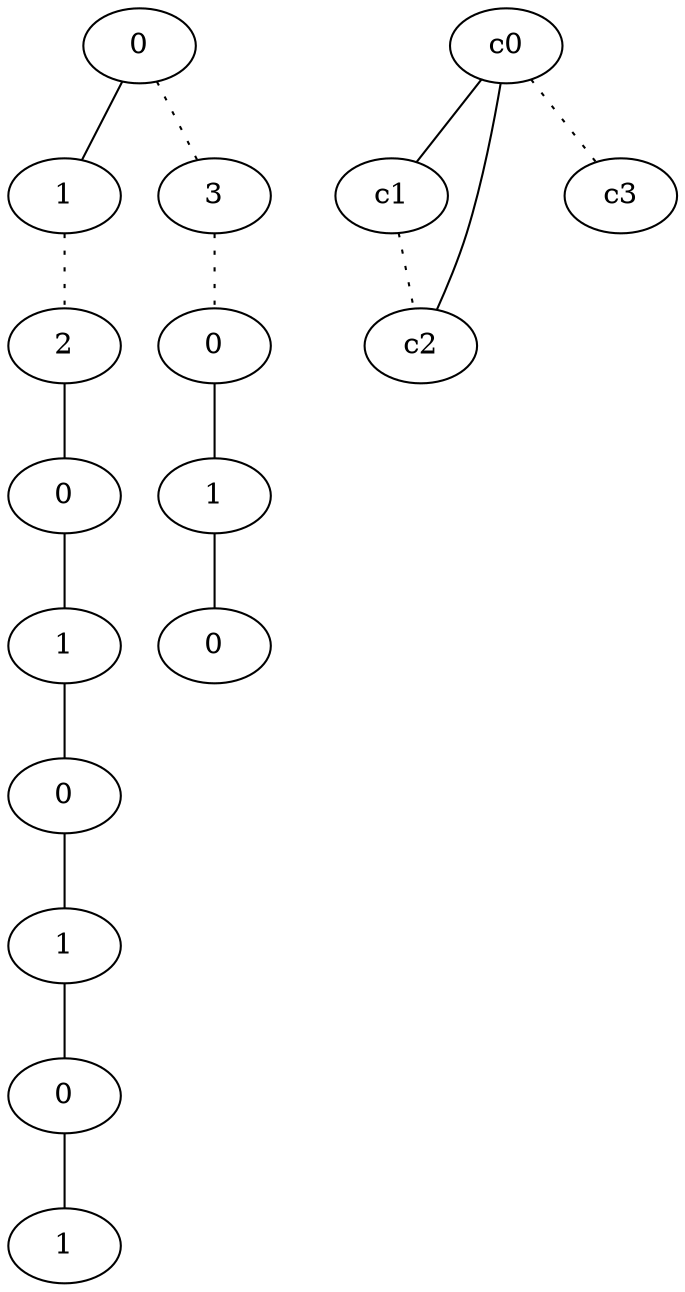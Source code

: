 graph {
a0[label=0];
a1[label=1];
a2[label=2];
a3[label=0];
a4[label=1];
a5[label=0];
a6[label=1];
a7[label=0];
a8[label=1];
a9[label=3];
a10[label=0];
a11[label=1];
a12[label=0];
a0 -- a1;
a0 -- a9 [style=dotted];
a1 -- a2 [style=dotted];
a2 -- a3;
a3 -- a4;
a4 -- a5;
a5 -- a6;
a6 -- a7;
a7 -- a8;
a9 -- a10 [style=dotted];
a10 -- a11;
a11 -- a12;
c0 -- c1;
c0 -- c2;
c0 -- c3 [style=dotted];
c1 -- c2 [style=dotted];
}
